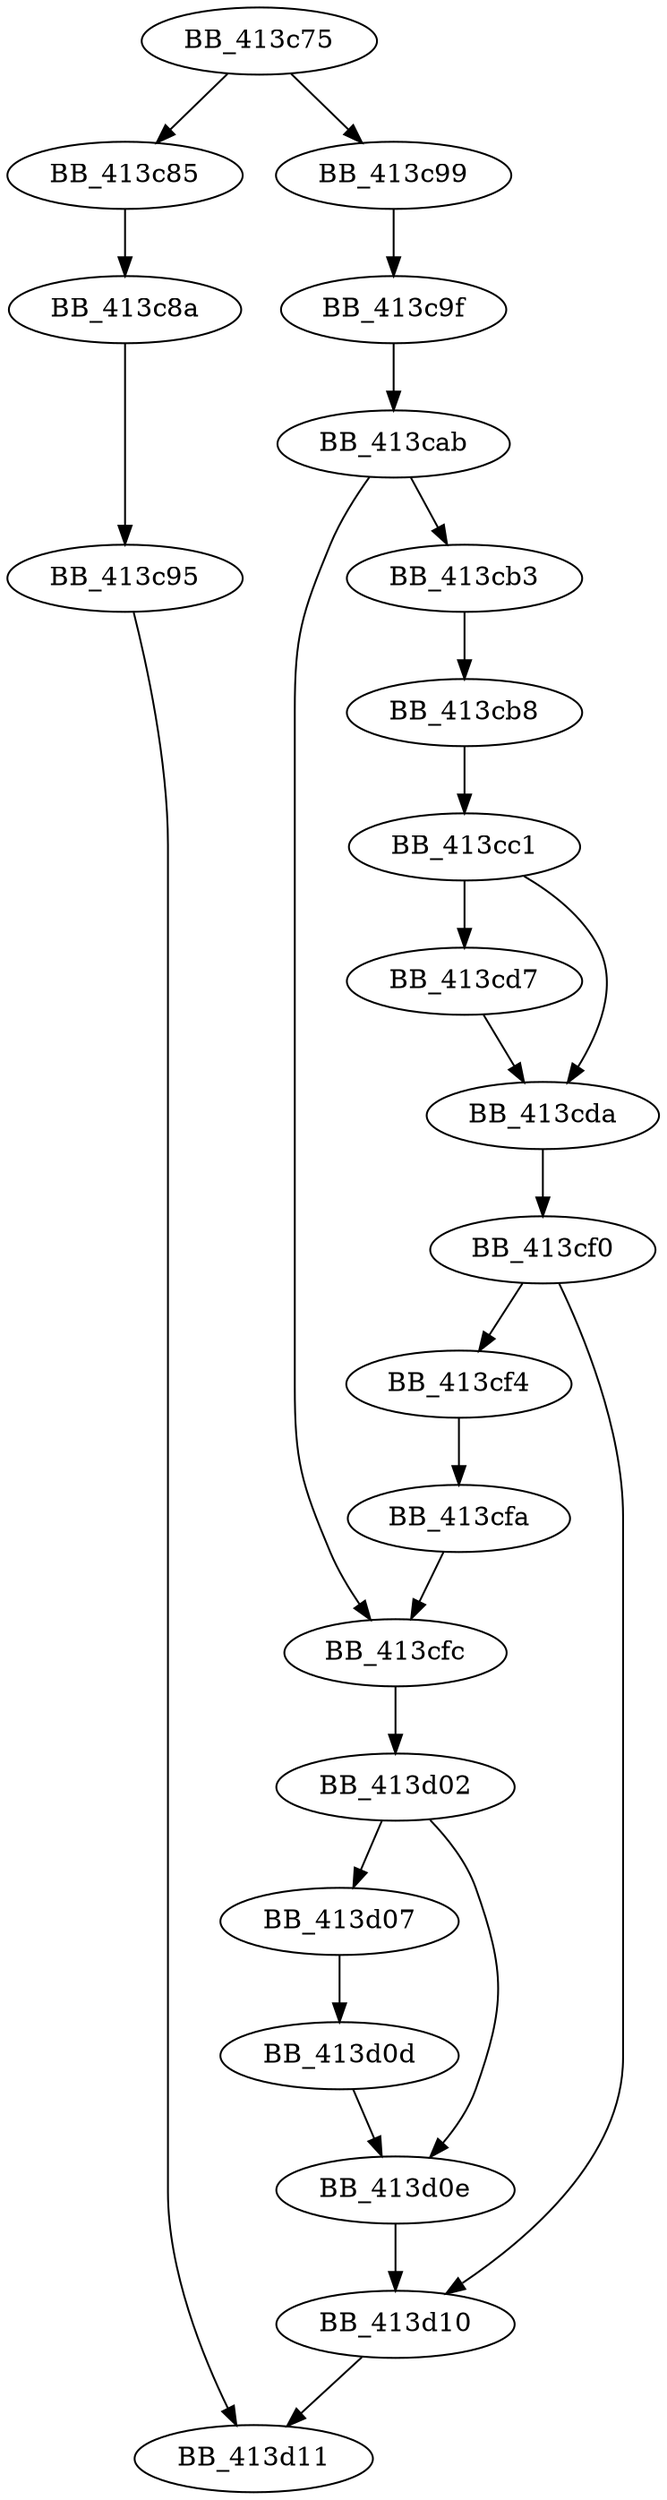 DiGraph __beginthreadex{
BB_413c75->BB_413c85
BB_413c75->BB_413c99
BB_413c85->BB_413c8a
BB_413c8a->BB_413c95
BB_413c95->BB_413d11
BB_413c99->BB_413c9f
BB_413c9f->BB_413cab
BB_413cab->BB_413cb3
BB_413cab->BB_413cfc
BB_413cb3->BB_413cb8
BB_413cb8->BB_413cc1
BB_413cc1->BB_413cd7
BB_413cc1->BB_413cda
BB_413cd7->BB_413cda
BB_413cda->BB_413cf0
BB_413cf0->BB_413cf4
BB_413cf0->BB_413d10
BB_413cf4->BB_413cfa
BB_413cfa->BB_413cfc
BB_413cfc->BB_413d02
BB_413d02->BB_413d07
BB_413d02->BB_413d0e
BB_413d07->BB_413d0d
BB_413d0d->BB_413d0e
BB_413d0e->BB_413d10
BB_413d10->BB_413d11
}
